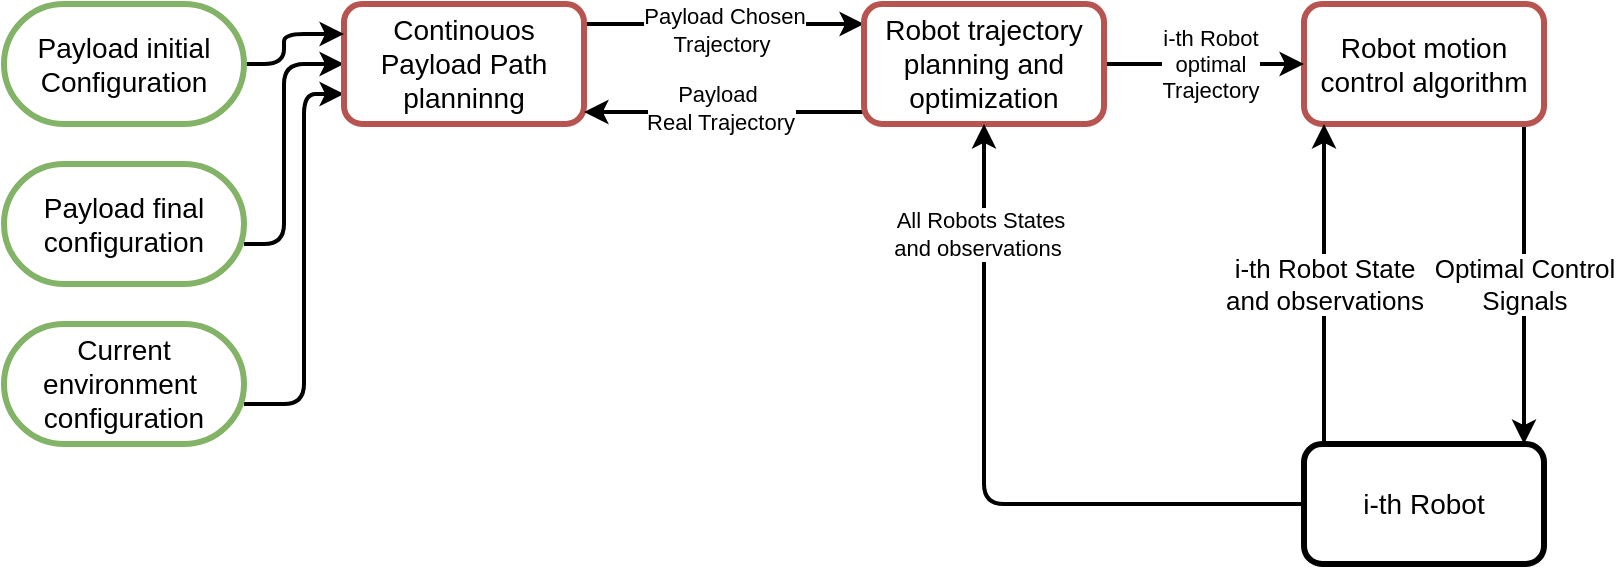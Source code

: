 <mxfile version="26.0.4">
  <diagram id="bC0AeN10w5VoQnapZNqG" name="Page-1">
    <mxGraphModel dx="651" dy="354" grid="1" gridSize="10" guides="1" tooltips="1" connect="1" arrows="1" fold="1" page="1" pageScale="1" pageWidth="850" pageHeight="1100" math="0" shadow="0">
      <root>
        <mxCell id="0" />
        <mxCell id="1" parent="0" />
        <mxCell id="UWX_nZ8_bJEwn_Wenp77-41" style="edgeStyle=orthogonalEdgeStyle;rounded=1;orthogonalLoop=1;jettySize=auto;html=1;entryX=0;entryY=0.5;entryDx=0;entryDy=0;curved=0;strokeWidth=2;" edge="1" parent="1" source="2" target="12">
          <mxGeometry relative="1" as="geometry">
            <Array as="points">
              <mxPoint x="220" y="490" />
              <mxPoint x="220" y="400" />
            </Array>
          </mxGeometry>
        </mxCell>
        <mxCell id="2" value="&lt;font style=&quot;font-size: 14px;&quot;&gt;Payload final configuration&lt;/font&gt;" style="rounded=1;whiteSpace=wrap;html=1;arcSize=50;strokeWidth=3;fillColor=#FFFFFF;strokeColor=#82b366;" parent="1" vertex="1">
          <mxGeometry x="80" y="450" width="120" height="60" as="geometry" />
        </mxCell>
        <mxCell id="10" style="edgeStyle=orthogonalEdgeStyle;html=1;entryX=0;entryY=0.75;entryDx=0;entryDy=0;strokeWidth=2;" parent="1" source="4" target="12" edge="1">
          <mxGeometry relative="1" as="geometry">
            <mxPoint x="250" y="415" as="targetPoint" />
            <Array as="points">
              <mxPoint x="230" y="570" />
              <mxPoint x="230" y="415" />
            </Array>
          </mxGeometry>
        </mxCell>
        <mxCell id="4" value="&lt;font style=&quot;font-size: 14px;&quot;&gt;Current environment&amp;nbsp;&lt;br&gt;configuration&lt;/font&gt;" style="rounded=1;whiteSpace=wrap;html=1;arcSize=50;strokeWidth=3;fillColor=#FFFFFF;strokeColor=#82b366;" parent="1" vertex="1">
          <mxGeometry x="80" y="530" width="120" height="60" as="geometry" />
        </mxCell>
        <mxCell id="16" style="edgeStyle=orthogonalEdgeStyle;html=1;strokeWidth=2;" parent="1" source="12" target="15" edge="1">
          <mxGeometry relative="1" as="geometry">
            <Array as="points">
              <mxPoint x="390" y="380" />
              <mxPoint x="390" y="380" />
            </Array>
          </mxGeometry>
        </mxCell>
        <mxCell id="UWX_nZ8_bJEwn_Wenp77-38" value="Payload Chosen&lt;br&gt;Trajectory&amp;nbsp;" style="edgeLabel;html=1;align=center;verticalAlign=middle;resizable=0;points=[];" vertex="1" connectable="0" parent="16">
          <mxGeometry x="-0.033" y="-3" relative="1" as="geometry">
            <mxPoint x="2" as="offset" />
          </mxGeometry>
        </mxCell>
        <mxCell id="12" value="&lt;span style=&quot;font-size: 14px;&quot;&gt;Continouos Payload Path planninng&lt;/span&gt;" style="rounded=1;whiteSpace=wrap;html=1;strokeWidth=3;fillColor=#FFFFFF;strokeColor=#b85450;" parent="1" vertex="1">
          <mxGeometry x="250" y="370" width="120" height="60" as="geometry" />
        </mxCell>
        <mxCell id="19" value="&lt;span style=&quot;font-size: 13px;&quot;&gt;Optimal Control&lt;br&gt;Signals&lt;br&gt;&lt;/span&gt;" style="edgeStyle=orthogonalEdgeStyle;html=1;strokeWidth=2;" parent="1" source="14" target="18" edge="1">
          <mxGeometry relative="1" as="geometry">
            <Array as="points">
              <mxPoint x="840" y="490" />
              <mxPoint x="840" y="490" />
            </Array>
          </mxGeometry>
        </mxCell>
        <mxCell id="14" value="&lt;font style=&quot;font-size: 14px;&quot;&gt;Robot motion control algorithm&lt;/font&gt;" style="rounded=1;whiteSpace=wrap;html=1;strokeWidth=3;fillColor=#FFFFFF;strokeColor=#b85450;" parent="1" vertex="1">
          <mxGeometry x="730" y="370" width="120" height="60" as="geometry" />
        </mxCell>
        <mxCell id="17" style="edgeStyle=orthogonalEdgeStyle;html=1;entryX=0;entryY=0.5;entryDx=0;entryDy=0;strokeWidth=2;exitX=1;exitY=0.5;exitDx=0;exitDy=0;" parent="1" source="15" target="14" edge="1">
          <mxGeometry relative="1" as="geometry">
            <mxPoint x="690" y="400" as="sourcePoint" />
          </mxGeometry>
        </mxCell>
        <mxCell id="UWX_nZ8_bJEwn_Wenp77-34" value="i-th Robot &lt;br&gt;optimal&lt;br&gt;Trajectory" style="edgeLabel;html=1;align=center;verticalAlign=middle;resizable=0;points=[];" vertex="1" connectable="0" parent="17">
          <mxGeometry x="-0.291" y="-2" relative="1" as="geometry">
            <mxPoint x="17" y="-2" as="offset" />
          </mxGeometry>
        </mxCell>
        <mxCell id="UWX_nZ8_bJEwn_Wenp77-35" style="edgeStyle=orthogonalEdgeStyle;rounded=0;orthogonalLoop=1;jettySize=auto;html=1;entryX=1;entryY=0.75;entryDx=0;entryDy=0;strokeWidth=2;exitX=0;exitY=0.75;exitDx=0;exitDy=0;" edge="1" parent="1">
          <mxGeometry relative="1" as="geometry">
            <mxPoint x="510" y="424" as="sourcePoint" />
            <mxPoint x="370" y="424" as="targetPoint" />
          </mxGeometry>
        </mxCell>
        <mxCell id="UWX_nZ8_bJEwn_Wenp77-36" value="Payload&amp;nbsp;&lt;br&gt;Real Trajectory" style="edgeLabel;html=1;align=center;verticalAlign=middle;resizable=0;points=[];" vertex="1" connectable="0" parent="UWX_nZ8_bJEwn_Wenp77-35">
          <mxGeometry x="0.145" y="-2" relative="1" as="geometry">
            <mxPoint x="8" as="offset" />
          </mxGeometry>
        </mxCell>
        <mxCell id="15" value="&lt;font style=&quot;font-size: 14px;&quot;&gt;Robot trajectory planning and optimization&lt;/font&gt;" style="rounded=1;whiteSpace=wrap;html=1;strokeWidth=3;fillColor=#FFFFFF;strokeColor=#b85450;" parent="1" vertex="1">
          <mxGeometry x="510" y="370" width="120" height="60" as="geometry" />
        </mxCell>
        <mxCell id="20" value="&lt;span style=&quot;font-size: 13px;&quot;&gt;i-th Robot State&lt;br&gt;and observations&lt;br&gt;&lt;/span&gt;" style="edgeStyle=orthogonalEdgeStyle;html=1;strokeWidth=2;" parent="1" source="18" edge="1">
          <mxGeometry relative="1" as="geometry">
            <Array as="points">
              <mxPoint x="740" y="430" />
            </Array>
            <mxPoint as="offset" />
            <mxPoint x="740" y="430" as="targetPoint" />
          </mxGeometry>
        </mxCell>
        <mxCell id="22" style="edgeStyle=orthogonalEdgeStyle;html=1;entryX=0.5;entryY=1;entryDx=0;entryDy=0;strokeWidth=2;" parent="1" source="18" target="15" edge="1">
          <mxGeometry relative="1" as="geometry">
            <Array as="points">
              <mxPoint x="570" y="620" />
            </Array>
          </mxGeometry>
        </mxCell>
        <mxCell id="UWX_nZ8_bJEwn_Wenp77-33" value="All Robots States&lt;br&gt;and observations&amp;nbsp;" style="edgeLabel;html=1;align=center;verticalAlign=middle;resizable=0;points=[];" vertex="1" connectable="0" parent="22">
          <mxGeometry x="0.689" y="2" relative="1" as="geometry">
            <mxPoint as="offset" />
          </mxGeometry>
        </mxCell>
        <mxCell id="18" value="&lt;span style=&quot;font-size: 14px;&quot;&gt;i-th Robot&lt;/span&gt;" style="rounded=1;whiteSpace=wrap;html=1;strokeWidth=3;" parent="1" vertex="1">
          <mxGeometry x="730" y="590" width="120" height="60" as="geometry" />
        </mxCell>
        <mxCell id="UWX_nZ8_bJEwn_Wenp77-42" style="edgeStyle=orthogonalEdgeStyle;rounded=1;orthogonalLoop=1;jettySize=auto;html=1;entryX=0;entryY=0.25;entryDx=0;entryDy=0;strokeWidth=2;strokeColor=default;curved=0;" edge="1" parent="1" source="26" target="12">
          <mxGeometry relative="1" as="geometry">
            <Array as="points">
              <mxPoint x="220" y="400" />
              <mxPoint x="220" y="385" />
            </Array>
          </mxGeometry>
        </mxCell>
        <mxCell id="26" value="&lt;font style=&quot;font-size: 14px;&quot;&gt;Payload initial Configuration&lt;/font&gt;" style="rounded=1;whiteSpace=wrap;html=1;arcSize=50;strokeWidth=3;fillColor=#FFFFFF;strokeColor=#82b366;" parent="1" vertex="1">
          <mxGeometry x="80" y="370" width="120" height="60" as="geometry" />
        </mxCell>
      </root>
    </mxGraphModel>
  </diagram>
</mxfile>
